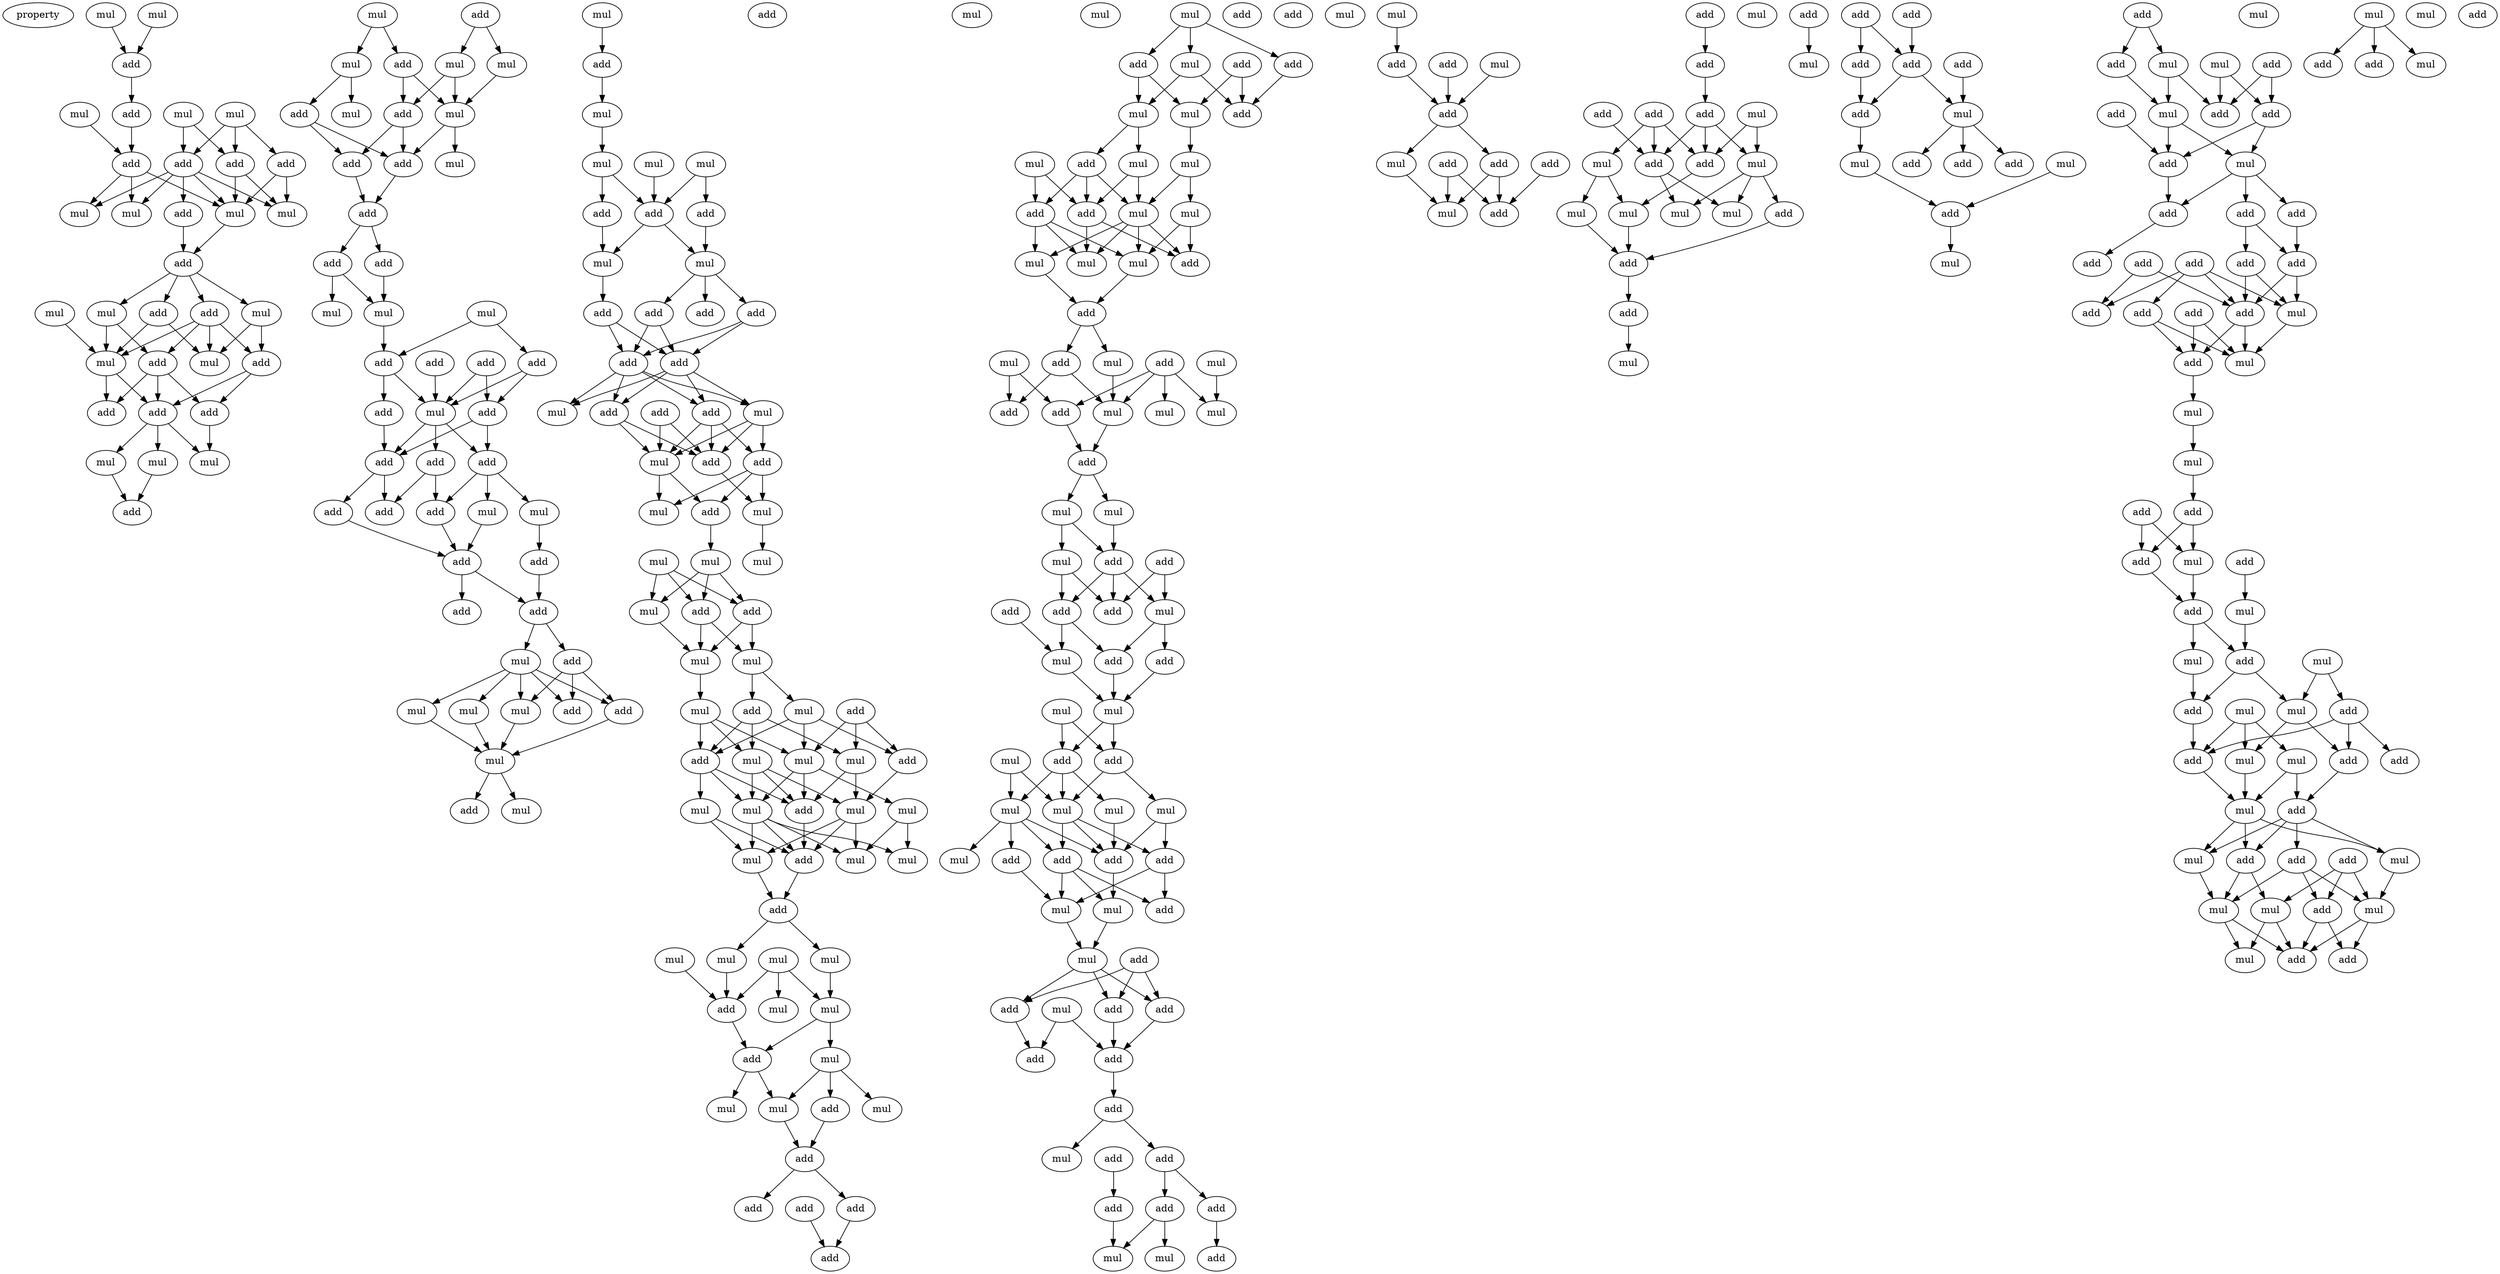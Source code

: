 digraph {
    node [fontcolor=black]
    property [mul=2,lf=1.3]
    0 [ label = mul ];
    1 [ label = mul ];
    2 [ label = add ];
    3 [ label = mul ];
    4 [ label = mul ];
    5 [ label = mul ];
    6 [ label = add ];
    7 [ label = add ];
    8 [ label = add ];
    9 [ label = add ];
    10 [ label = add ];
    11 [ label = mul ];
    12 [ label = add ];
    13 [ label = mul ];
    14 [ label = mul ];
    15 [ label = mul ];
    16 [ label = add ];
    17 [ label = mul ];
    18 [ label = add ];
    19 [ label = add ];
    20 [ label = mul ];
    21 [ label = mul ];
    22 [ label = add ];
    23 [ label = mul ];
    24 [ label = mul ];
    25 [ label = add ];
    26 [ label = add ];
    27 [ label = add ];
    28 [ label = add ];
    29 [ label = mul ];
    30 [ label = mul ];
    31 [ label = mul ];
    32 [ label = add ];
    33 [ label = mul ];
    34 [ label = add ];
    35 [ label = mul ];
    36 [ label = mul ];
    37 [ label = add ];
    38 [ label = mul ];
    39 [ label = add ];
    40 [ label = mul ];
    41 [ label = add ];
    42 [ label = mul ];
    43 [ label = mul ];
    44 [ label = add ];
    45 [ label = add ];
    46 [ label = add ];
    47 [ label = add ];
    48 [ label = add ];
    49 [ label = mul ];
    50 [ label = mul ];
    51 [ label = mul ];
    52 [ label = add ];
    53 [ label = add ];
    54 [ label = add ];
    55 [ label = add ];
    56 [ label = add ];
    57 [ label = mul ];
    58 [ label = add ];
    59 [ label = add ];
    60 [ label = add ];
    61 [ label = add ];
    62 [ label = mul ];
    63 [ label = add ];
    64 [ label = add ];
    65 [ label = add ];
    66 [ label = mul ];
    67 [ label = add ];
    68 [ label = add ];
    69 [ label = add ];
    70 [ label = add ];
    71 [ label = mul ];
    72 [ label = add ];
    73 [ label = mul ];
    74 [ label = add ];
    75 [ label = mul ];
    76 [ label = mul ];
    77 [ label = add ];
    78 [ label = mul ];
    79 [ label = mul ];
    80 [ label = add ];
    81 [ label = add ];
    82 [ label = mul ];
    83 [ label = add ];
    84 [ label = mul ];
    85 [ label = mul ];
    86 [ label = mul ];
    87 [ label = mul ];
    88 [ label = add ];
    89 [ label = add ];
    90 [ label = add ];
    91 [ label = mul ];
    92 [ label = mul ];
    93 [ label = add ];
    94 [ label = add ];
    95 [ label = add ];
    96 [ label = add ];
    97 [ label = add ];
    98 [ label = add ];
    99 [ label = add ];
    100 [ label = mul ];
    101 [ label = add ];
    102 [ label = mul ];
    103 [ label = add ];
    104 [ label = add ];
    105 [ label = add ];
    106 [ label = mul ];
    107 [ label = add ];
    108 [ label = mul ];
    109 [ label = mul ];
    110 [ label = mul ];
    111 [ label = mul ];
    112 [ label = mul ];
    113 [ label = mul ];
    114 [ label = add ];
    115 [ label = mul ];
    116 [ label = add ];
    117 [ label = mul ];
    118 [ label = mul ];
    119 [ label = mul ];
    120 [ label = add ];
    121 [ label = mul ];
    122 [ label = add ];
    123 [ label = mul ];
    124 [ label = add ];
    125 [ label = mul ];
    126 [ label = mul ];
    127 [ label = add ];
    128 [ label = mul ];
    129 [ label = mul ];
    130 [ label = mul ];
    131 [ label = add ];
    132 [ label = mul ];
    133 [ label = add ];
    134 [ label = mul ];
    135 [ label = mul ];
    136 [ label = mul ];
    137 [ label = add ];
    138 [ label = mul ];
    139 [ label = mul ];
    140 [ label = mul ];
    141 [ label = mul ];
    142 [ label = add ];
    143 [ label = mul ];
    144 [ label = mul ];
    145 [ label = add ];
    146 [ label = mul ];
    147 [ label = add ];
    148 [ label = mul ];
    149 [ label = mul ];
    150 [ label = mul ];
    151 [ label = mul ];
    152 [ label = add ];
    153 [ label = add ];
    154 [ label = add ];
    155 [ label = add ];
    156 [ label = add ];
    157 [ label = mul ];
    158 [ label = add ];
    159 [ label = add ];
    160 [ label = add ];
    161 [ label = mul ];
    162 [ label = add ];
    163 [ label = mul ];
    164 [ label = mul ];
    165 [ label = mul ];
    166 [ label = mul ];
    167 [ label = mul ];
    168 [ label = add ];
    169 [ label = add ];
    170 [ label = add ];
    171 [ label = mul ];
    172 [ label = mul ];
    173 [ label = mul ];
    174 [ label = mul ];
    175 [ label = add ];
    176 [ label = mul ];
    177 [ label = add ];
    178 [ label = mul ];
    179 [ label = mul ];
    180 [ label = add ];
    181 [ label = add ];
    182 [ label = mul ];
    183 [ label = mul ];
    184 [ label = add ];
    185 [ label = mul ];
    186 [ label = mul ];
    187 [ label = add ];
    188 [ label = add ];
    189 [ label = mul ];
    190 [ label = mul ];
    191 [ label = add ];
    192 [ label = mul ];
    193 [ label = add ];
    194 [ label = add ];
    195 [ label = add ];
    196 [ label = add ];
    197 [ label = mul ];
    198 [ label = add ];
    199 [ label = add ];
    200 [ label = mul ];
    201 [ label = mul ];
    202 [ label = add ];
    203 [ label = mul ];
    204 [ label = add ];
    205 [ label = add ];
    206 [ label = mul ];
    207 [ label = mul ];
    208 [ label = mul ];
    209 [ label = mul ];
    210 [ label = mul ];
    211 [ label = add ];
    212 [ label = add ];
    213 [ label = add ];
    214 [ label = mul ];
    215 [ label = add ];
    216 [ label = mul ];
    217 [ label = add ];
    218 [ label = mul ];
    219 [ label = add ];
    220 [ label = add ];
    221 [ label = mul ];
    222 [ label = mul ];
    223 [ label = add ];
    224 [ label = add ];
    225 [ label = add ];
    226 [ label = add ];
    227 [ label = add ];
    228 [ label = add ];
    229 [ label = add ];
    230 [ label = add ];
    231 [ label = mul ];
    232 [ label = add ];
    233 [ label = add ];
    234 [ label = add ];
    235 [ label = mul ];
    236 [ label = mul ];
    237 [ label = add ];
    238 [ label = mul ];
    239 [ label = mul ];
    240 [ label = add ];
    241 [ label = add ];
    242 [ label = mul ];
    243 [ label = add ];
    244 [ label = add ];
    245 [ label = add ];
    246 [ label = mul ];
    247 [ label = add ];
    248 [ label = mul ];
    249 [ label = add ];
    250 [ label = add ];
    251 [ label = mul ];
    252 [ label = add ];
    253 [ label = add ];
    254 [ label = add ];
    255 [ label = mul ];
    256 [ label = add ];
    257 [ label = mul ];
    258 [ label = add ];
    259 [ label = add ];
    260 [ label = mul ];
    261 [ label = add ];
    262 [ label = mul ];
    263 [ label = mul ];
    264 [ label = mul ];
    265 [ label = mul ];
    266 [ label = add ];
    267 [ label = add ];
    268 [ label = add ];
    269 [ label = mul ];
    270 [ label = mul ];
    271 [ label = add ];
    272 [ label = add ];
    273 [ label = add ];
    274 [ label = add ];
    275 [ label = add ];
    276 [ label = add ];
    277 [ label = mul ];
    278 [ label = add ];
    279 [ label = add ];
    280 [ label = add ];
    281 [ label = mul ];
    282 [ label = mul ];
    283 [ label = add ];
    284 [ label = mul ];
    285 [ label = add ];
    286 [ label = add ];
    287 [ label = mul ];
    288 [ label = add ];
    289 [ label = mul ];
    290 [ label = mul ];
    291 [ label = add ];
    292 [ label = add ];
    293 [ label = add ];
    294 [ label = add ];
    295 [ label = mul ];
    296 [ label = add ];
    297 [ label = add ];
    298 [ label = add ];
    299 [ label = add ];
    300 [ label = add ];
    301 [ label = add ];
    302 [ label = add ];
    303 [ label = add ];
    304 [ label = add ];
    305 [ label = add ];
    306 [ label = add ];
    307 [ label = add ];
    308 [ label = mul ];
    309 [ label = add ];
    310 [ label = mul ];
    311 [ label = mul ];
    312 [ label = mul ];
    313 [ label = add ];
    314 [ label = add ];
    315 [ label = mul ];
    316 [ label = add ];
    317 [ label = add ];
    318 [ label = add ];
    319 [ label = mul ];
    320 [ label = mul ];
    321 [ label = add ];
    322 [ label = mul ];
    323 [ label = add ];
    324 [ label = mul ];
    325 [ label = mul ];
    326 [ label = mul ];
    327 [ label = add ];
    328 [ label = add ];
    329 [ label = mul ];
    330 [ label = mul ];
    331 [ label = add ];
    332 [ label = add ];
    333 [ label = mul ];
    334 [ label = add ];
    335 [ label = add ];
    336 [ label = mul ];
    337 [ label = add ];
    338 [ label = add ];
    339 [ label = mul ];
    340 [ label = mul ];
    341 [ label = add ];
    342 [ label = mul ];
    343 [ label = mul ];
    344 [ label = add ];
    345 [ label = add ];
    346 [ label = mul ];
    347 [ label = mul ];
    348 [ label = mul ];
    349 [ label = add ];
    350 [ label = add ];
    351 [ label = add ];
    352 [ label = mul ];
    0 -> 2 [ name = 0 ];
    1 -> 2 [ name = 1 ];
    2 -> 6 [ name = 2 ];
    3 -> 9 [ name = 3 ];
    3 -> 10 [ name = 4 ];
    4 -> 8 [ name = 5 ];
    5 -> 7 [ name = 6 ];
    5 -> 9 [ name = 7 ];
    5 -> 10 [ name = 8 ];
    6 -> 8 [ name = 9 ];
    7 -> 13 [ name = 10 ];
    7 -> 14 [ name = 11 ];
    8 -> 11 [ name = 12 ];
    8 -> 14 [ name = 13 ];
    8 -> 15 [ name = 14 ];
    9 -> 11 [ name = 15 ];
    9 -> 12 [ name = 16 ];
    9 -> 13 [ name = 17 ];
    9 -> 14 [ name = 18 ];
    9 -> 15 [ name = 19 ];
    10 -> 13 [ name = 20 ];
    10 -> 14 [ name = 21 ];
    12 -> 16 [ name = 22 ];
    14 -> 16 [ name = 23 ];
    16 -> 18 [ name = 24 ];
    16 -> 19 [ name = 25 ];
    16 -> 20 [ name = 26 ];
    16 -> 21 [ name = 27 ];
    17 -> 24 [ name = 28 ];
    18 -> 23 [ name = 29 ];
    18 -> 24 [ name = 30 ];
    19 -> 22 [ name = 31 ];
    19 -> 23 [ name = 32 ];
    19 -> 24 [ name = 33 ];
    19 -> 25 [ name = 34 ];
    20 -> 24 [ name = 35 ];
    20 -> 25 [ name = 36 ];
    21 -> 22 [ name = 37 ];
    21 -> 23 [ name = 38 ];
    22 -> 26 [ name = 39 ];
    22 -> 27 [ name = 40 ];
    24 -> 26 [ name = 41 ];
    24 -> 28 [ name = 42 ];
    25 -> 26 [ name = 43 ];
    25 -> 27 [ name = 44 ];
    25 -> 28 [ name = 45 ];
    26 -> 29 [ name = 46 ];
    26 -> 30 [ name = 47 ];
    26 -> 31 [ name = 48 ];
    27 -> 30 [ name = 49 ];
    29 -> 32 [ name = 50 ];
    31 -> 32 [ name = 51 ];
    33 -> 36 [ name = 52 ];
    33 -> 37 [ name = 53 ];
    34 -> 35 [ name = 54 ];
    34 -> 38 [ name = 55 ];
    35 -> 40 [ name = 56 ];
    36 -> 41 [ name = 57 ];
    36 -> 42 [ name = 58 ];
    37 -> 39 [ name = 59 ];
    37 -> 40 [ name = 60 ];
    38 -> 39 [ name = 61 ];
    38 -> 40 [ name = 62 ];
    39 -> 44 [ name = 63 ];
    39 -> 45 [ name = 64 ];
    40 -> 43 [ name = 65 ];
    40 -> 44 [ name = 66 ];
    41 -> 44 [ name = 67 ];
    41 -> 45 [ name = 68 ];
    44 -> 46 [ name = 69 ];
    45 -> 46 [ name = 70 ];
    46 -> 47 [ name = 71 ];
    46 -> 48 [ name = 72 ];
    47 -> 50 [ name = 73 ];
    47 -> 51 [ name = 74 ];
    48 -> 51 [ name = 75 ];
    49 -> 52 [ name = 76 ];
    49 -> 53 [ name = 77 ];
    51 -> 52 [ name = 78 ];
    52 -> 56 [ name = 79 ];
    52 -> 57 [ name = 80 ];
    53 -> 57 [ name = 81 ];
    53 -> 58 [ name = 82 ];
    54 -> 57 [ name = 83 ];
    54 -> 58 [ name = 84 ];
    55 -> 57 [ name = 85 ];
    56 -> 61 [ name = 86 ];
    57 -> 59 [ name = 87 ];
    57 -> 60 [ name = 88 ];
    57 -> 61 [ name = 89 ];
    58 -> 59 [ name = 90 ];
    58 -> 61 [ name = 91 ];
    59 -> 62 [ name = 92 ];
    59 -> 64 [ name = 93 ];
    59 -> 66 [ name = 94 ];
    60 -> 63 [ name = 95 ];
    60 -> 64 [ name = 96 ];
    61 -> 63 [ name = 97 ];
    61 -> 65 [ name = 98 ];
    62 -> 67 [ name = 99 ];
    64 -> 68 [ name = 100 ];
    65 -> 68 [ name = 101 ];
    66 -> 68 [ name = 102 ];
    67 -> 69 [ name = 103 ];
    68 -> 69 [ name = 104 ];
    68 -> 70 [ name = 105 ];
    69 -> 71 [ name = 106 ];
    69 -> 72 [ name = 107 ];
    71 -> 73 [ name = 108 ];
    71 -> 74 [ name = 109 ];
    71 -> 75 [ name = 110 ];
    71 -> 76 [ name = 111 ];
    71 -> 77 [ name = 112 ];
    72 -> 74 [ name = 113 ];
    72 -> 75 [ name = 114 ];
    72 -> 77 [ name = 115 ];
    73 -> 78 [ name = 116 ];
    74 -> 78 [ name = 117 ];
    75 -> 78 [ name = 118 ];
    76 -> 78 [ name = 119 ];
    78 -> 80 [ name = 120 ];
    78 -> 82 [ name = 121 ];
    79 -> 83 [ name = 122 ];
    83 -> 84 [ name = 123 ];
    84 -> 86 [ name = 124 ];
    85 -> 88 [ name = 125 ];
    85 -> 90 [ name = 126 ];
    86 -> 89 [ name = 127 ];
    86 -> 90 [ name = 128 ];
    87 -> 90 [ name = 129 ];
    88 -> 92 [ name = 130 ];
    89 -> 91 [ name = 131 ];
    90 -> 91 [ name = 132 ];
    90 -> 92 [ name = 133 ];
    91 -> 96 [ name = 134 ];
    92 -> 93 [ name = 135 ];
    92 -> 94 [ name = 136 ];
    92 -> 95 [ name = 137 ];
    94 -> 97 [ name = 138 ];
    94 -> 98 [ name = 139 ];
    95 -> 97 [ name = 140 ];
    95 -> 98 [ name = 141 ];
    96 -> 97 [ name = 142 ];
    96 -> 98 [ name = 143 ];
    97 -> 100 [ name = 144 ];
    97 -> 101 [ name = 145 ];
    97 -> 102 [ name = 146 ];
    97 -> 103 [ name = 147 ];
    98 -> 100 [ name = 148 ];
    98 -> 101 [ name = 149 ];
    98 -> 102 [ name = 150 ];
    98 -> 103 [ name = 151 ];
    99 -> 104 [ name = 152 ];
    99 -> 106 [ name = 153 ];
    100 -> 104 [ name = 154 ];
    100 -> 105 [ name = 155 ];
    100 -> 106 [ name = 156 ];
    101 -> 104 [ name = 157 ];
    101 -> 106 [ name = 158 ];
    103 -> 104 [ name = 159 ];
    103 -> 105 [ name = 160 ];
    103 -> 106 [ name = 161 ];
    104 -> 108 [ name = 162 ];
    105 -> 107 [ name = 163 ];
    105 -> 108 [ name = 164 ];
    105 -> 109 [ name = 165 ];
    106 -> 107 [ name = 166 ];
    106 -> 109 [ name = 167 ];
    107 -> 112 [ name = 168 ];
    108 -> 110 [ name = 169 ];
    111 -> 114 [ name = 170 ];
    111 -> 115 [ name = 171 ];
    111 -> 116 [ name = 172 ];
    112 -> 114 [ name = 173 ];
    112 -> 115 [ name = 174 ];
    112 -> 116 [ name = 175 ];
    114 -> 117 [ name = 176 ];
    114 -> 118 [ name = 177 ];
    115 -> 118 [ name = 178 ];
    116 -> 117 [ name = 179 ];
    116 -> 118 [ name = 180 ];
    117 -> 121 [ name = 181 ];
    117 -> 122 [ name = 182 ];
    118 -> 119 [ name = 183 ];
    119 -> 125 [ name = 184 ];
    119 -> 126 [ name = 185 ];
    119 -> 127 [ name = 186 ];
    120 -> 123 [ name = 187 ];
    120 -> 124 [ name = 188 ];
    120 -> 125 [ name = 189 ];
    121 -> 124 [ name = 190 ];
    121 -> 125 [ name = 191 ];
    121 -> 127 [ name = 192 ];
    122 -> 123 [ name = 193 ];
    122 -> 126 [ name = 194 ];
    122 -> 127 [ name = 195 ];
    123 -> 129 [ name = 196 ];
    123 -> 131 [ name = 197 ];
    124 -> 129 [ name = 198 ];
    125 -> 128 [ name = 199 ];
    125 -> 131 [ name = 200 ];
    125 -> 132 [ name = 201 ];
    126 -> 128 [ name = 202 ];
    126 -> 129 [ name = 203 ];
    126 -> 131 [ name = 204 ];
    127 -> 128 [ name = 205 ];
    127 -> 130 [ name = 206 ];
    127 -> 131 [ name = 207 ];
    128 -> 133 [ name = 208 ];
    128 -> 134 [ name = 209 ];
    128 -> 135 [ name = 210 ];
    128 -> 136 [ name = 211 ];
    129 -> 133 [ name = 212 ];
    129 -> 135 [ name = 213 ];
    129 -> 136 [ name = 214 ];
    130 -> 133 [ name = 215 ];
    130 -> 135 [ name = 216 ];
    131 -> 133 [ name = 217 ];
    132 -> 134 [ name = 218 ];
    132 -> 136 [ name = 219 ];
    133 -> 137 [ name = 220 ];
    135 -> 137 [ name = 221 ];
    137 -> 140 [ name = 222 ];
    137 -> 141 [ name = 223 ];
    138 -> 142 [ name = 224 ];
    138 -> 143 [ name = 225 ];
    138 -> 144 [ name = 226 ];
    139 -> 142 [ name = 227 ];
    140 -> 142 [ name = 228 ];
    141 -> 143 [ name = 229 ];
    142 -> 145 [ name = 230 ];
    143 -> 145 [ name = 231 ];
    143 -> 146 [ name = 232 ];
    145 -> 149 [ name = 233 ];
    145 -> 150 [ name = 234 ];
    146 -> 147 [ name = 235 ];
    146 -> 148 [ name = 236 ];
    146 -> 150 [ name = 237 ];
    147 -> 152 [ name = 238 ];
    150 -> 152 [ name = 239 ];
    152 -> 153 [ name = 240 ];
    152 -> 155 [ name = 241 ];
    154 -> 156 [ name = 242 ];
    155 -> 156 [ name = 243 ];
    157 -> 158 [ name = 244 ];
    157 -> 159 [ name = 245 ];
    157 -> 161 [ name = 246 ];
    158 -> 162 [ name = 247 ];
    159 -> 163 [ name = 248 ];
    159 -> 164 [ name = 249 ];
    160 -> 162 [ name = 250 ];
    160 -> 164 [ name = 251 ];
    161 -> 162 [ name = 252 ];
    161 -> 163 [ name = 253 ];
    163 -> 167 [ name = 254 ];
    163 -> 168 [ name = 255 ];
    164 -> 165 [ name = 256 ];
    165 -> 171 [ name = 257 ];
    165 -> 172 [ name = 258 ];
    166 -> 169 [ name = 259 ];
    166 -> 170 [ name = 260 ];
    167 -> 170 [ name = 261 ];
    167 -> 171 [ name = 262 ];
    168 -> 169 [ name = 263 ];
    168 -> 170 [ name = 264 ];
    168 -> 171 [ name = 265 ];
    169 -> 173 [ name = 266 ];
    169 -> 174 [ name = 267 ];
    169 -> 176 [ name = 268 ];
    170 -> 174 [ name = 269 ];
    170 -> 175 [ name = 270 ];
    171 -> 173 [ name = 271 ];
    171 -> 174 [ name = 272 ];
    171 -> 175 [ name = 273 ];
    171 -> 176 [ name = 274 ];
    172 -> 175 [ name = 275 ];
    172 -> 176 [ name = 276 ];
    173 -> 177 [ name = 277 ];
    176 -> 177 [ name = 278 ];
    177 -> 179 [ name = 279 ];
    177 -> 180 [ name = 280 ];
    178 -> 184 [ name = 281 ];
    178 -> 187 [ name = 282 ];
    179 -> 186 [ name = 283 ];
    180 -> 186 [ name = 284 ];
    180 -> 187 [ name = 285 ];
    181 -> 183 [ name = 286 ];
    181 -> 184 [ name = 287 ];
    181 -> 185 [ name = 288 ];
    181 -> 186 [ name = 289 ];
    182 -> 183 [ name = 290 ];
    184 -> 188 [ name = 291 ];
    186 -> 188 [ name = 292 ];
    188 -> 189 [ name = 293 ];
    188 -> 190 [ name = 294 ];
    189 -> 191 [ name = 295 ];
    189 -> 192 [ name = 296 ];
    190 -> 191 [ name = 297 ];
    191 -> 194 [ name = 298 ];
    191 -> 196 [ name = 299 ];
    191 -> 197 [ name = 300 ];
    192 -> 194 [ name = 301 ];
    192 -> 196 [ name = 302 ];
    193 -> 196 [ name = 303 ];
    193 -> 197 [ name = 304 ];
    194 -> 198 [ name = 305 ];
    194 -> 200 [ name = 306 ];
    195 -> 200 [ name = 307 ];
    197 -> 198 [ name = 308 ];
    197 -> 199 [ name = 309 ];
    198 -> 201 [ name = 310 ];
    199 -> 201 [ name = 311 ];
    200 -> 201 [ name = 312 ];
    201 -> 204 [ name = 313 ];
    201 -> 205 [ name = 314 ];
    203 -> 204 [ name = 315 ];
    203 -> 205 [ name = 316 ];
    204 -> 207 [ name = 317 ];
    204 -> 209 [ name = 318 ];
    205 -> 208 [ name = 319 ];
    205 -> 209 [ name = 320 ];
    205 -> 210 [ name = 321 ];
    206 -> 209 [ name = 322 ];
    206 -> 210 [ name = 323 ];
    207 -> 212 [ name = 324 ];
    207 -> 215 [ name = 325 ];
    208 -> 215 [ name = 326 ];
    209 -> 212 [ name = 327 ];
    209 -> 213 [ name = 328 ];
    209 -> 215 [ name = 329 ];
    210 -> 211 [ name = 330 ];
    210 -> 213 [ name = 331 ];
    210 -> 214 [ name = 332 ];
    210 -> 215 [ name = 333 ];
    211 -> 218 [ name = 334 ];
    212 -> 217 [ name = 335 ];
    212 -> 218 [ name = 336 ];
    213 -> 216 [ name = 337 ];
    213 -> 217 [ name = 338 ];
    213 -> 218 [ name = 339 ];
    215 -> 216 [ name = 340 ];
    216 -> 221 [ name = 341 ];
    218 -> 221 [ name = 342 ];
    220 -> 223 [ name = 343 ];
    220 -> 224 [ name = 344 ];
    220 -> 225 [ name = 345 ];
    221 -> 223 [ name = 346 ];
    221 -> 224 [ name = 347 ];
    221 -> 225 [ name = 348 ];
    222 -> 226 [ name = 349 ];
    222 -> 227 [ name = 350 ];
    223 -> 227 [ name = 351 ];
    224 -> 226 [ name = 352 ];
    225 -> 227 [ name = 353 ];
    227 -> 228 [ name = 354 ];
    228 -> 229 [ name = 355 ];
    228 -> 231 [ name = 356 ];
    229 -> 233 [ name = 357 ];
    229 -> 234 [ name = 358 ];
    230 -> 232 [ name = 359 ];
    232 -> 238 [ name = 360 ];
    233 -> 236 [ name = 361 ];
    233 -> 238 [ name = 362 ];
    234 -> 237 [ name = 363 ];
    239 -> 240 [ name = 364 ];
    240 -> 243 [ name = 365 ];
    241 -> 243 [ name = 366 ];
    242 -> 243 [ name = 367 ];
    243 -> 246 [ name = 368 ];
    243 -> 247 [ name = 369 ];
    244 -> 248 [ name = 370 ];
    244 -> 249 [ name = 371 ];
    245 -> 249 [ name = 372 ];
    246 -> 248 [ name = 373 ];
    247 -> 248 [ name = 374 ];
    247 -> 249 [ name = 375 ];
    250 -> 252 [ name = 376 ];
    252 -> 253 [ name = 377 ];
    253 -> 258 [ name = 378 ];
    253 -> 259 [ name = 379 ];
    253 -> 260 [ name = 380 ];
    254 -> 259 [ name = 381 ];
    255 -> 258 [ name = 382 ];
    255 -> 260 [ name = 383 ];
    256 -> 257 [ name = 384 ];
    256 -> 258 [ name = 385 ];
    256 -> 259 [ name = 386 ];
    257 -> 263 [ name = 387 ];
    257 -> 265 [ name = 388 ];
    258 -> 265 [ name = 389 ];
    259 -> 262 [ name = 390 ];
    259 -> 264 [ name = 391 ];
    260 -> 261 [ name = 392 ];
    260 -> 262 [ name = 393 ];
    260 -> 264 [ name = 394 ];
    261 -> 266 [ name = 395 ];
    263 -> 266 [ name = 396 ];
    265 -> 266 [ name = 397 ];
    266 -> 268 [ name = 398 ];
    267 -> 269 [ name = 399 ];
    268 -> 270 [ name = 400 ];
    271 -> 273 [ name = 401 ];
    271 -> 275 [ name = 402 ];
    272 -> 275 [ name = 403 ];
    273 -> 276 [ name = 404 ];
    274 -> 277 [ name = 405 ];
    275 -> 276 [ name = 406 ];
    275 -> 277 [ name = 407 ];
    276 -> 281 [ name = 408 ];
    277 -> 278 [ name = 409 ];
    277 -> 279 [ name = 410 ];
    277 -> 280 [ name = 411 ];
    281 -> 283 [ name = 412 ];
    282 -> 283 [ name = 413 ];
    283 -> 284 [ name = 414 ];
    285 -> 288 [ name = 415 ];
    285 -> 289 [ name = 416 ];
    286 -> 292 [ name = 417 ];
    286 -> 293 [ name = 418 ];
    287 -> 292 [ name = 419 ];
    287 -> 293 [ name = 420 ];
    288 -> 290 [ name = 421 ];
    289 -> 290 [ name = 422 ];
    289 -> 292 [ name = 423 ];
    290 -> 294 [ name = 424 ];
    290 -> 295 [ name = 425 ];
    291 -> 294 [ name = 426 ];
    293 -> 294 [ name = 427 ];
    293 -> 295 [ name = 428 ];
    294 -> 298 [ name = 429 ];
    295 -> 296 [ name = 430 ];
    295 -> 297 [ name = 431 ];
    295 -> 298 [ name = 432 ];
    296 -> 302 [ name = 433 ];
    297 -> 300 [ name = 434 ];
    297 -> 302 [ name = 435 ];
    298 -> 303 [ name = 436 ];
    299 -> 304 [ name = 437 ];
    299 -> 306 [ name = 438 ];
    299 -> 307 [ name = 439 ];
    299 -> 308 [ name = 440 ];
    300 -> 307 [ name = 441 ];
    300 -> 308 [ name = 442 ];
    301 -> 306 [ name = 443 ];
    301 -> 307 [ name = 444 ];
    302 -> 307 [ name = 445 ];
    302 -> 308 [ name = 446 ];
    304 -> 309 [ name = 447 ];
    304 -> 310 [ name = 448 ];
    305 -> 309 [ name = 449 ];
    305 -> 310 [ name = 450 ];
    307 -> 309 [ name = 451 ];
    307 -> 310 [ name = 452 ];
    308 -> 310 [ name = 453 ];
    309 -> 311 [ name = 454 ];
    311 -> 312 [ name = 455 ];
    312 -> 313 [ name = 456 ];
    313 -> 315 [ name = 457 ];
    313 -> 316 [ name = 458 ];
    314 -> 315 [ name = 459 ];
    314 -> 316 [ name = 460 ];
    315 -> 318 [ name = 461 ];
    316 -> 318 [ name = 462 ];
    317 -> 319 [ name = 463 ];
    318 -> 321 [ name = 464 ];
    318 -> 322 [ name = 465 ];
    319 -> 321 [ name = 466 ];
    320 -> 323 [ name = 467 ];
    320 -> 325 [ name = 468 ];
    321 -> 325 [ name = 469 ];
    321 -> 327 [ name = 470 ];
    322 -> 327 [ name = 471 ];
    323 -> 328 [ name = 472 ];
    323 -> 331 [ name = 473 ];
    323 -> 332 [ name = 474 ];
    325 -> 329 [ name = 475 ];
    325 -> 331 [ name = 476 ];
    326 -> 328 [ name = 477 ];
    326 -> 329 [ name = 478 ];
    326 -> 330 [ name = 479 ];
    327 -> 328 [ name = 480 ];
    328 -> 333 [ name = 481 ];
    329 -> 333 [ name = 482 ];
    330 -> 333 [ name = 483 ];
    330 -> 334 [ name = 484 ];
    331 -> 334 [ name = 485 ];
    333 -> 336 [ name = 486 ];
    333 -> 337 [ name = 487 ];
    333 -> 339 [ name = 488 ];
    334 -> 335 [ name = 489 ];
    334 -> 336 [ name = 490 ];
    334 -> 337 [ name = 491 ];
    334 -> 339 [ name = 492 ];
    335 -> 340 [ name = 493 ];
    335 -> 341 [ name = 494 ];
    335 -> 342 [ name = 495 ];
    336 -> 342 [ name = 496 ];
    337 -> 342 [ name = 497 ];
    337 -> 343 [ name = 498 ];
    338 -> 340 [ name = 499 ];
    338 -> 341 [ name = 500 ];
    338 -> 343 [ name = 501 ];
    339 -> 340 [ name = 502 ];
    340 -> 344 [ name = 503 ];
    340 -> 345 [ name = 504 ];
    341 -> 344 [ name = 505 ];
    341 -> 345 [ name = 506 ];
    342 -> 344 [ name = 507 ];
    342 -> 346 [ name = 508 ];
    343 -> 344 [ name = 509 ];
    343 -> 346 [ name = 510 ];
    347 -> 350 [ name = 511 ];
    347 -> 351 [ name = 512 ];
    347 -> 352 [ name = 513 ];
}
